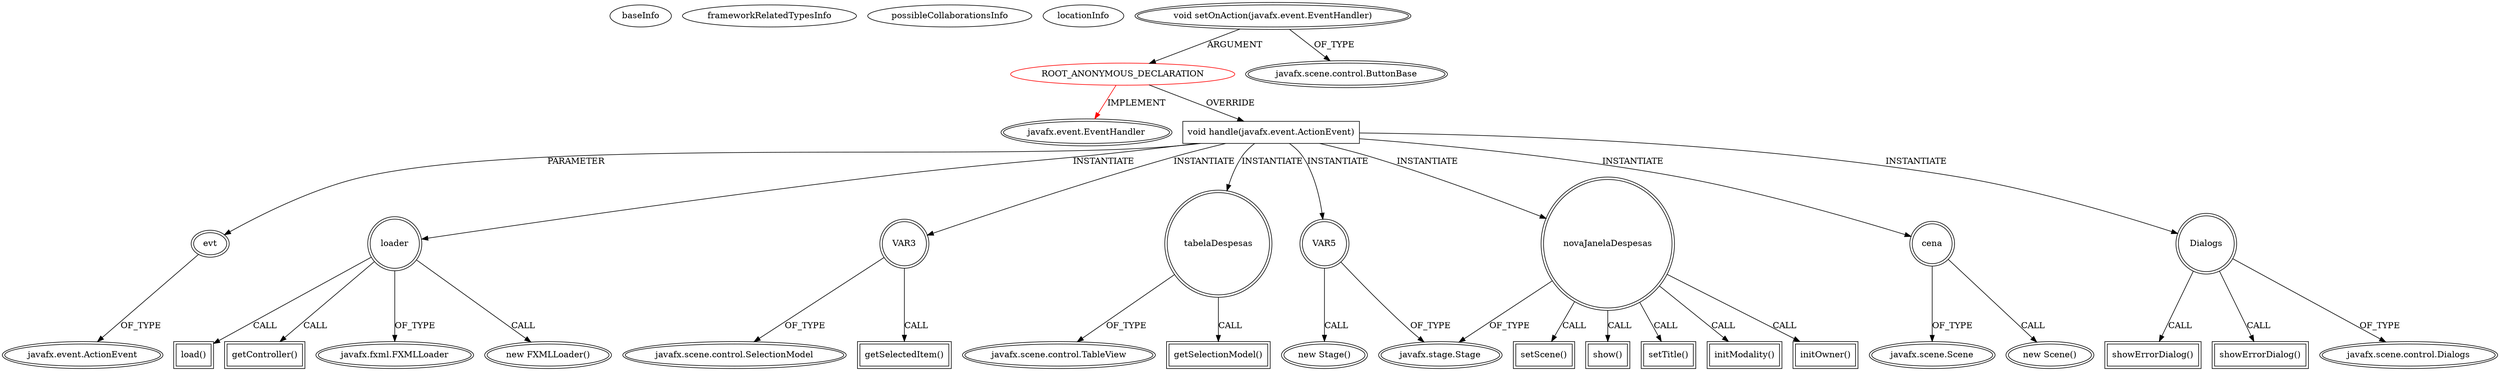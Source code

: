 digraph {
baseInfo[graphId=2499,category="extension_graph",isAnonymous=true,possibleRelation=false]
frameworkRelatedTypesInfo[0="javafx.event.EventHandler"]
possibleCollaborationsInfo[]
locationInfo[projectName="diogocs1-FPessoais",filePath="/diogocs1-FPessoais/FPessoais-master/FinancasPessoais/src/app/controllers/HomeController.java",contextSignature="void initialize(java.net.URL,java.util.ResourceBundle)",graphId="2499"]
0[label="ROOT_ANONYMOUS_DECLARATION",vertexType="ROOT_ANONYMOUS_DECLARATION",isFrameworkType=false,color=red]
1[label="javafx.event.EventHandler",vertexType="FRAMEWORK_INTERFACE_TYPE",isFrameworkType=true,peripheries=2]
2[label="void setOnAction(javafx.event.EventHandler)",vertexType="OUTSIDE_CALL",isFrameworkType=true,peripheries=2]
3[label="javafx.scene.control.ButtonBase",vertexType="FRAMEWORK_CLASS_TYPE",isFrameworkType=true,peripheries=2]
4[label="void handle(javafx.event.ActionEvent)",vertexType="OVERRIDING_METHOD_DECLARATION",isFrameworkType=false,shape=box]
5[label="evt",vertexType="PARAMETER_DECLARATION",isFrameworkType=true,peripheries=2]
6[label="javafx.event.ActionEvent",vertexType="FRAMEWORK_CLASS_TYPE",isFrameworkType=true,peripheries=2]
8[label="loader",vertexType="VARIABLE_EXPRESION",isFrameworkType=true,peripheries=2,shape=circle]
9[label="javafx.fxml.FXMLLoader",vertexType="FRAMEWORK_CLASS_TYPE",isFrameworkType=true,peripheries=2]
7[label="new FXMLLoader()",vertexType="CONSTRUCTOR_CALL",isFrameworkType=true,peripheries=2]
11[label="load()",vertexType="INSIDE_CALL",isFrameworkType=true,peripheries=2,shape=box]
13[label="getController()",vertexType="INSIDE_CALL",isFrameworkType=true,peripheries=2,shape=box]
14[label="VAR3",vertexType="VARIABLE_EXPRESION",isFrameworkType=true,peripheries=2,shape=circle]
16[label="javafx.scene.control.SelectionModel",vertexType="FRAMEWORK_CLASS_TYPE",isFrameworkType=true,peripheries=2]
15[label="getSelectedItem()",vertexType="INSIDE_CALL",isFrameworkType=true,peripheries=2,shape=box]
17[label="tabelaDespesas",vertexType="VARIABLE_EXPRESION",isFrameworkType=true,peripheries=2,shape=circle]
19[label="javafx.scene.control.TableView",vertexType="FRAMEWORK_CLASS_TYPE",isFrameworkType=true,peripheries=2]
18[label="getSelectionModel()",vertexType="INSIDE_CALL",isFrameworkType=true,peripheries=2,shape=box]
21[label="VAR5",vertexType="VARIABLE_EXPRESION",isFrameworkType=true,peripheries=2,shape=circle]
22[label="javafx.stage.Stage",vertexType="FRAMEWORK_CLASS_TYPE",isFrameworkType=true,peripheries=2]
20[label="new Stage()",vertexType="CONSTRUCTOR_CALL",isFrameworkType=true,peripheries=2]
24[label="cena",vertexType="VARIABLE_EXPRESION",isFrameworkType=true,peripheries=2,shape=circle]
25[label="javafx.scene.Scene",vertexType="FRAMEWORK_CLASS_TYPE",isFrameworkType=true,peripheries=2]
23[label="new Scene()",vertexType="CONSTRUCTOR_CALL",isFrameworkType=true,peripheries=2]
26[label="novaJanelaDespesas",vertexType="VARIABLE_EXPRESION",isFrameworkType=true,peripheries=2,shape=circle]
27[label="setTitle()",vertexType="INSIDE_CALL",isFrameworkType=true,peripheries=2,shape=box]
30[label="initModality()",vertexType="INSIDE_CALL",isFrameworkType=true,peripheries=2,shape=box]
32[label="initOwner()",vertexType="INSIDE_CALL",isFrameworkType=true,peripheries=2,shape=box]
34[label="setScene()",vertexType="INSIDE_CALL",isFrameworkType=true,peripheries=2,shape=box]
36[label="show()",vertexType="INSIDE_CALL",isFrameworkType=true,peripheries=2,shape=box]
37[label="Dialogs",vertexType="VARIABLE_EXPRESION",isFrameworkType=true,peripheries=2,shape=circle]
39[label="javafx.scene.control.Dialogs",vertexType="FRAMEWORK_CLASS_TYPE",isFrameworkType=true,peripheries=2]
38[label="showErrorDialog()",vertexType="INSIDE_CALL",isFrameworkType=true,peripheries=2,shape=box]
41[label="showErrorDialog()",vertexType="INSIDE_CALL",isFrameworkType=true,peripheries=2,shape=box]
0->1[label="IMPLEMENT",color=red]
2->0[label="ARGUMENT"]
2->3[label="OF_TYPE"]
0->4[label="OVERRIDE"]
5->6[label="OF_TYPE"]
4->5[label="PARAMETER"]
4->8[label="INSTANTIATE"]
8->9[label="OF_TYPE"]
8->7[label="CALL"]
8->11[label="CALL"]
8->13[label="CALL"]
4->14[label="INSTANTIATE"]
14->16[label="OF_TYPE"]
14->15[label="CALL"]
4->17[label="INSTANTIATE"]
17->19[label="OF_TYPE"]
17->18[label="CALL"]
4->21[label="INSTANTIATE"]
21->22[label="OF_TYPE"]
21->20[label="CALL"]
4->24[label="INSTANTIATE"]
24->25[label="OF_TYPE"]
24->23[label="CALL"]
4->26[label="INSTANTIATE"]
26->22[label="OF_TYPE"]
26->27[label="CALL"]
26->30[label="CALL"]
26->32[label="CALL"]
26->34[label="CALL"]
26->36[label="CALL"]
4->37[label="INSTANTIATE"]
37->39[label="OF_TYPE"]
37->38[label="CALL"]
37->41[label="CALL"]
}
